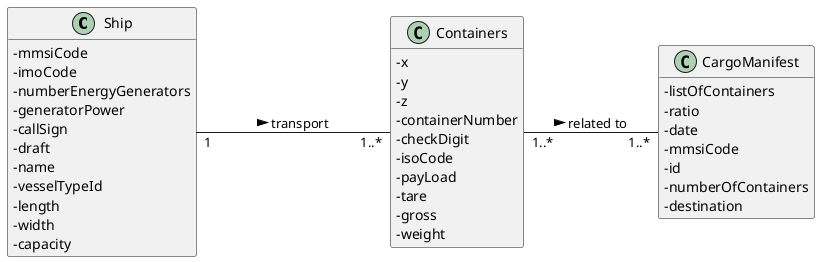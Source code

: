 @startuml
'https://plantuml.com/sequence-diagram
hide methods
left to right direction
skinparam classAttributeIconSize 0


class Ship {
-mmsiCode
-imoCode
-numberEnergyGenerators
-generatorPower
-callSign
-draft
-name
-vesselTypeId
-length
-width
-capacity
}

class Containers {
-x
-y
-z
-containerNumber
-checkDigit
-isoCode
-payLoad
-tare
-gross
-weight
}

class CargoManifest {
-listOfContainers
-ratio
-date
-mmsiCode
-id
-numberOfContainers
-destination
}

Containers "1..*"--"1..*" CargoManifest: related to >
Ship "1"---"1..*" Containers : transport >
@enduml